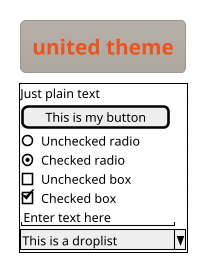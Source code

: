 ' Do not edit
' Theme Gallery
' autogenerated by script
@startsalt
!theme united
title united theme
{+
  Just plain text
  [This is my button]
  ()  Unchecked radio
  (X) Checked radio
  []  Unchecked box
  [X] Checked box
  "Enter text here   "
  ^This is a droplist^
}
@endsalt